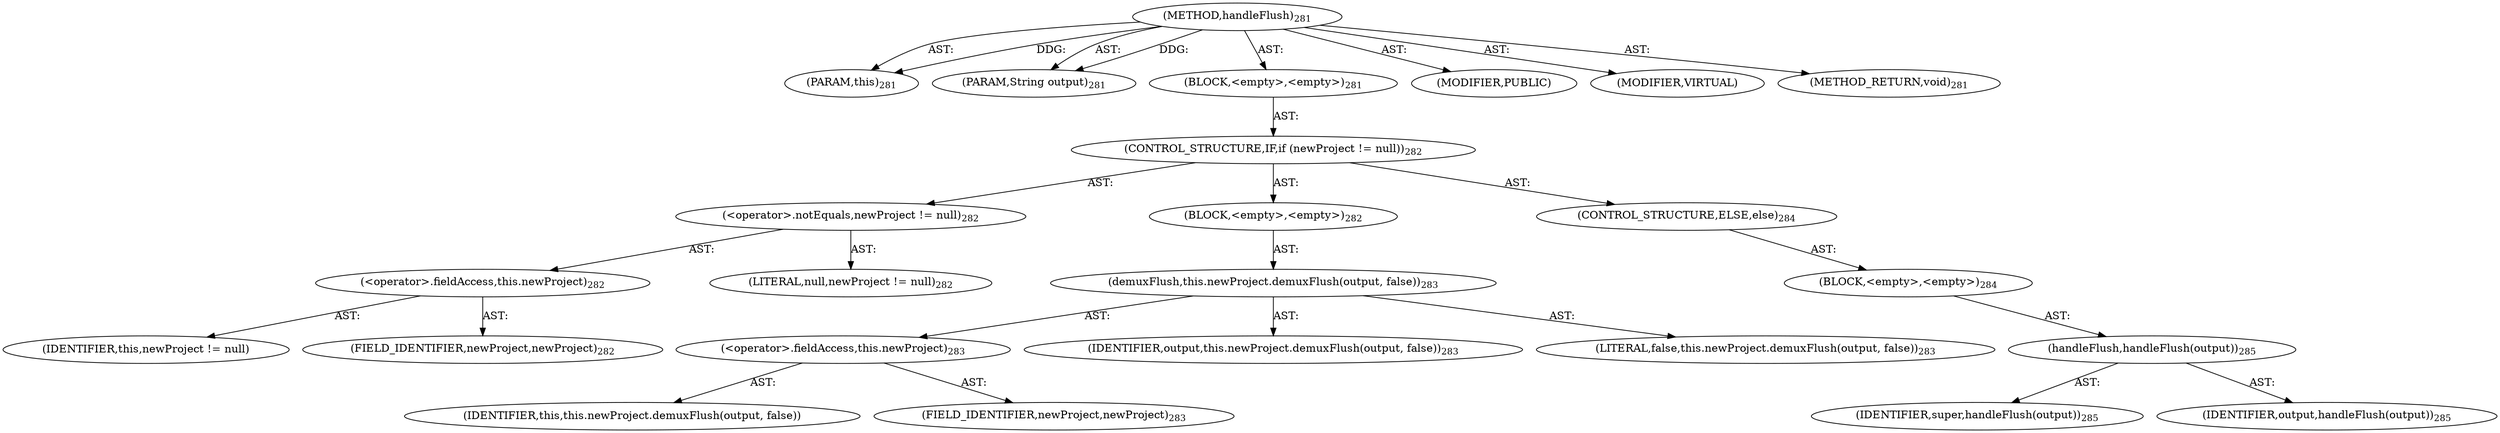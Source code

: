 digraph "handleFlush" {  
"111669149703" [label = <(METHOD,handleFlush)<SUB>281</SUB>> ]
"115964117016" [label = <(PARAM,this)<SUB>281</SUB>> ]
"115964117017" [label = <(PARAM,String output)<SUB>281</SUB>> ]
"25769803797" [label = <(BLOCK,&lt;empty&gt;,&lt;empty&gt;)<SUB>281</SUB>> ]
"47244640269" [label = <(CONTROL_STRUCTURE,IF,if (newProject != null))<SUB>282</SUB>> ]
"30064771173" [label = <(&lt;operator&gt;.notEquals,newProject != null)<SUB>282</SUB>> ]
"30064771174" [label = <(&lt;operator&gt;.fieldAccess,this.newProject)<SUB>282</SUB>> ]
"68719476855" [label = <(IDENTIFIER,this,newProject != null)> ]
"55834574877" [label = <(FIELD_IDENTIFIER,newProject,newProject)<SUB>282</SUB>> ]
"90194313224" [label = <(LITERAL,null,newProject != null)<SUB>282</SUB>> ]
"25769803798" [label = <(BLOCK,&lt;empty&gt;,&lt;empty&gt;)<SUB>282</SUB>> ]
"30064771175" [label = <(demuxFlush,this.newProject.demuxFlush(output, false))<SUB>283</SUB>> ]
"30064771176" [label = <(&lt;operator&gt;.fieldAccess,this.newProject)<SUB>283</SUB>> ]
"68719476856" [label = <(IDENTIFIER,this,this.newProject.demuxFlush(output, false))> ]
"55834574878" [label = <(FIELD_IDENTIFIER,newProject,newProject)<SUB>283</SUB>> ]
"68719476857" [label = <(IDENTIFIER,output,this.newProject.demuxFlush(output, false))<SUB>283</SUB>> ]
"90194313225" [label = <(LITERAL,false,this.newProject.demuxFlush(output, false))<SUB>283</SUB>> ]
"47244640270" [label = <(CONTROL_STRUCTURE,ELSE,else)<SUB>284</SUB>> ]
"25769803799" [label = <(BLOCK,&lt;empty&gt;,&lt;empty&gt;)<SUB>284</SUB>> ]
"30064771177" [label = <(handleFlush,handleFlush(output))<SUB>285</SUB>> ]
"68719476858" [label = <(IDENTIFIER,super,handleFlush(output))<SUB>285</SUB>> ]
"68719476859" [label = <(IDENTIFIER,output,handleFlush(output))<SUB>285</SUB>> ]
"133143986201" [label = <(MODIFIER,PUBLIC)> ]
"133143986202" [label = <(MODIFIER,VIRTUAL)> ]
"128849018887" [label = <(METHOD_RETURN,void)<SUB>281</SUB>> ]
  "111669149703" -> "115964117016"  [ label = "AST: "] 
  "111669149703" -> "115964117017"  [ label = "AST: "] 
  "111669149703" -> "25769803797"  [ label = "AST: "] 
  "111669149703" -> "133143986201"  [ label = "AST: "] 
  "111669149703" -> "133143986202"  [ label = "AST: "] 
  "111669149703" -> "128849018887"  [ label = "AST: "] 
  "25769803797" -> "47244640269"  [ label = "AST: "] 
  "47244640269" -> "30064771173"  [ label = "AST: "] 
  "47244640269" -> "25769803798"  [ label = "AST: "] 
  "47244640269" -> "47244640270"  [ label = "AST: "] 
  "30064771173" -> "30064771174"  [ label = "AST: "] 
  "30064771173" -> "90194313224"  [ label = "AST: "] 
  "30064771174" -> "68719476855"  [ label = "AST: "] 
  "30064771174" -> "55834574877"  [ label = "AST: "] 
  "25769803798" -> "30064771175"  [ label = "AST: "] 
  "30064771175" -> "30064771176"  [ label = "AST: "] 
  "30064771175" -> "68719476857"  [ label = "AST: "] 
  "30064771175" -> "90194313225"  [ label = "AST: "] 
  "30064771176" -> "68719476856"  [ label = "AST: "] 
  "30064771176" -> "55834574878"  [ label = "AST: "] 
  "47244640270" -> "25769803799"  [ label = "AST: "] 
  "25769803799" -> "30064771177"  [ label = "AST: "] 
  "30064771177" -> "68719476858"  [ label = "AST: "] 
  "30064771177" -> "68719476859"  [ label = "AST: "] 
  "111669149703" -> "115964117016"  [ label = "DDG: "] 
  "111669149703" -> "115964117017"  [ label = "DDG: "] 
}
